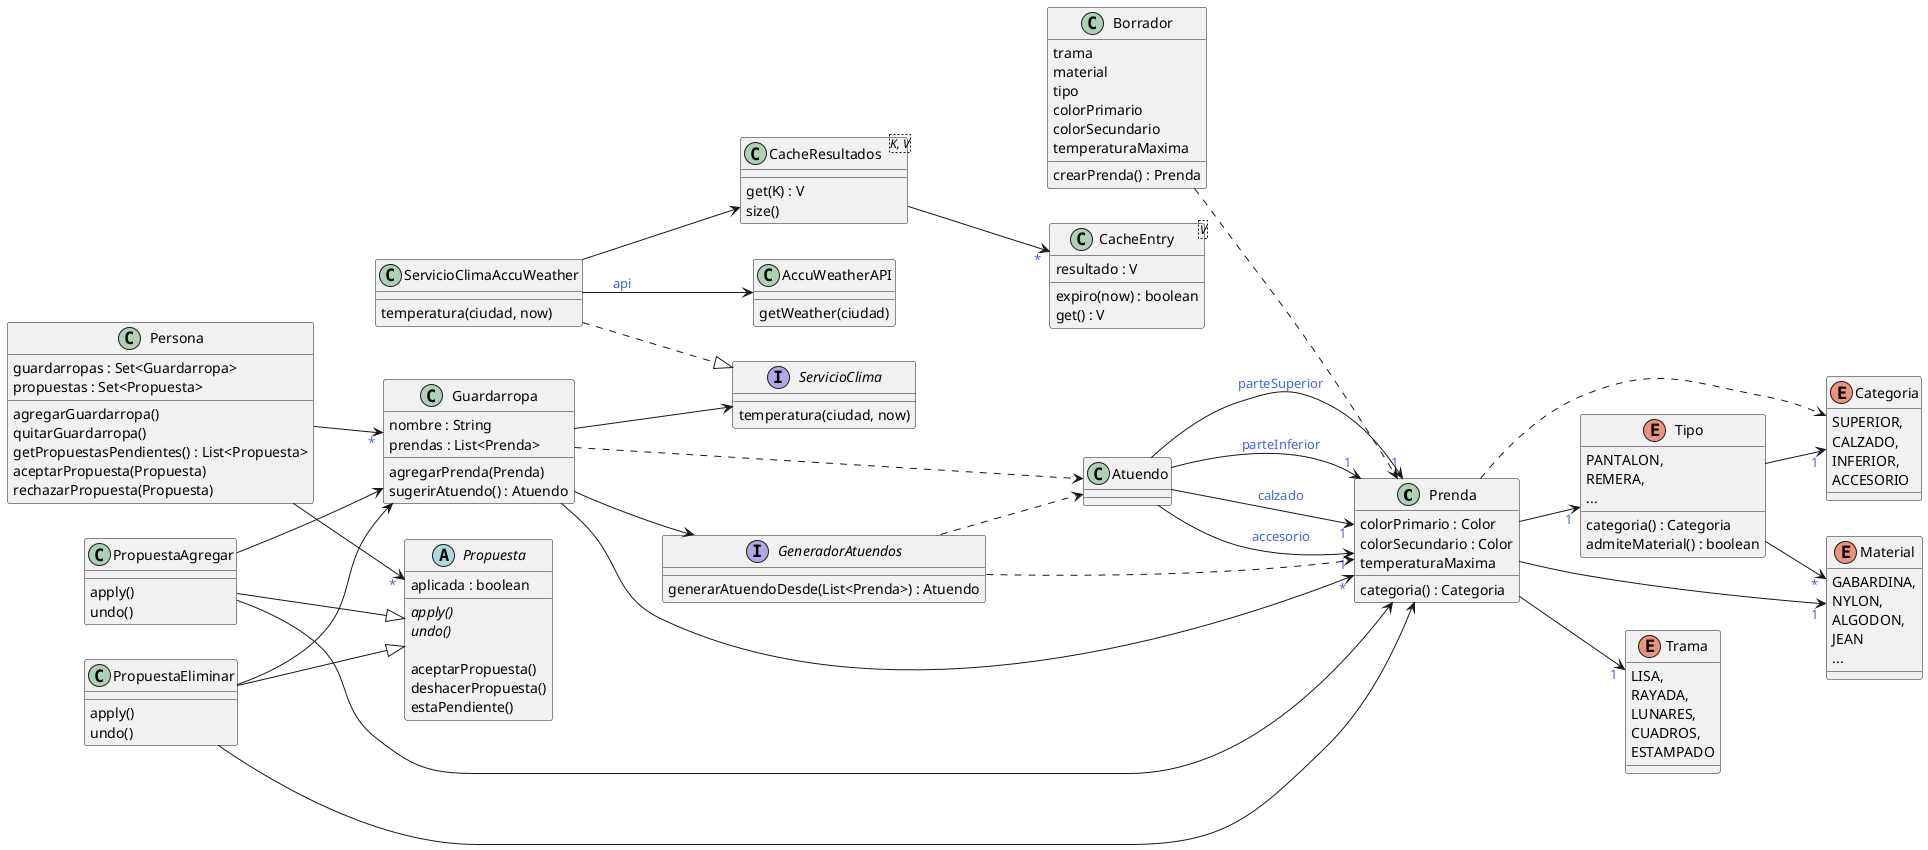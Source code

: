 @startuml
left to right direction
skinparam backgroundColor transparent
skinparam arrowFontColor royalblue

together {
    class Prenda {
        colorPrimario : Color
        colorSecundario : Color
        temperaturaMaxima
        categoria() : Categoria
    }

    enum Trama {
        LISA,
        RAYADA,
        LUNARES,
        CUADROS,
        ESTAMPADO
    }

    enum Material {
        GABARDINA,
        NYLON,
        ALGODON,
        JEAN
        ...
    }

    enum Tipo {
        PANTALON,
        REMERA,
        ...

        categoria() : Categoria
        admiteMaterial() : boolean
    }

    enum Categoria {
        SUPERIOR,
        CALZADO,
        INFERIOR,
        ACCESORIO
    }

    Prenda --> "1" Material
    Prenda --> "1" Trama
    Prenda --> "1" Tipo

    Prenda ..> Categoria

    Tipo --> "1" Categoria
    Tipo --> "*" Material
}

class Borrador {
    trama
    material
    tipo
    colorPrimario
    colorSecundario
    temperaturaMaxima

    crearPrenda() : Prenda
}

interface GeneradorAtuendos {
    generarAtuendoDesde(List<Prenda>) : Atuendo
}

class Atuendo {
}

interface ServicioClima {
    temperatura(ciudad, now)
}

class ServicioClimaAccuWeather {
    temperatura(ciudad, now)
}

class "CacheResultados<K, V>" as CacheResultados {
    get(K) : V
    size()
}

class "CacheEntry<V>" as CacheEntry {
    resultado : V
    expiro(now) : boolean
    get() : V
}

class AccuWeatherAPI {
    getWeather(ciudad)
}

Borrador ..> Prenda

Atuendo --> "1" Prenda : parteSuperior
Atuendo --> "1" Prenda : parteInferior
Atuendo --> "1" Prenda : calzado
Atuendo --> "1" Prenda : accesorio

GeneradorAtuendos ..> Prenda
GeneradorAtuendos ..> Atuendo

ServicioClimaAccuWeather ..|> ServicioClima
ServicioClimaAccuWeather --> CacheResultados
ServicioClimaAccuWeather --> AccuWeatherAPI : api

CacheResultados --> "*" CacheEntry

class Persona {
    guardarropas : Set<Guardarropa>
    propuestas : Set<Propuesta>

    agregarGuardarropa()
    quitarGuardarropa()
    getPropuestasPendientes() : List<Propuesta>
    aceptarPropuesta(Propuesta)
    rechazarPropuesta(Propuesta)
}

' Command pattern :)
together {
    abstract class Propuesta {
        aplicada : boolean

        {abstract} apply()
        {abstract} undo()

        aceptarPropuesta()
        deshacerPropuesta()
        estaPendiente()
    }

    class PropuestaAgregar {
        apply()
        undo()
    }

    class PropuestaEliminar {
        apply()
        undo()
    }
}

PropuestaAgregar --|> Propuesta
PropuestaAgregar --> Prenda
PropuestaAgregar --> Guardarropa

PropuestaEliminar --|> Propuesta
PropuestaEliminar --> Prenda
PropuestaEliminar --> Guardarropa

class Guardarropa {
    nombre : String
    prendas : List<Prenda>

    agregarPrenda(Prenda)
    sugerirAtuendo() : Atuendo
}

Guardarropa --> GeneradorAtuendos
Guardarropa --> ServicioClima
Guardarropa --> "*" Prenda
Guardarropa ..> Atuendo

Persona --> "*" Propuesta
Persona --> "*" Guardarropa
@enduml
